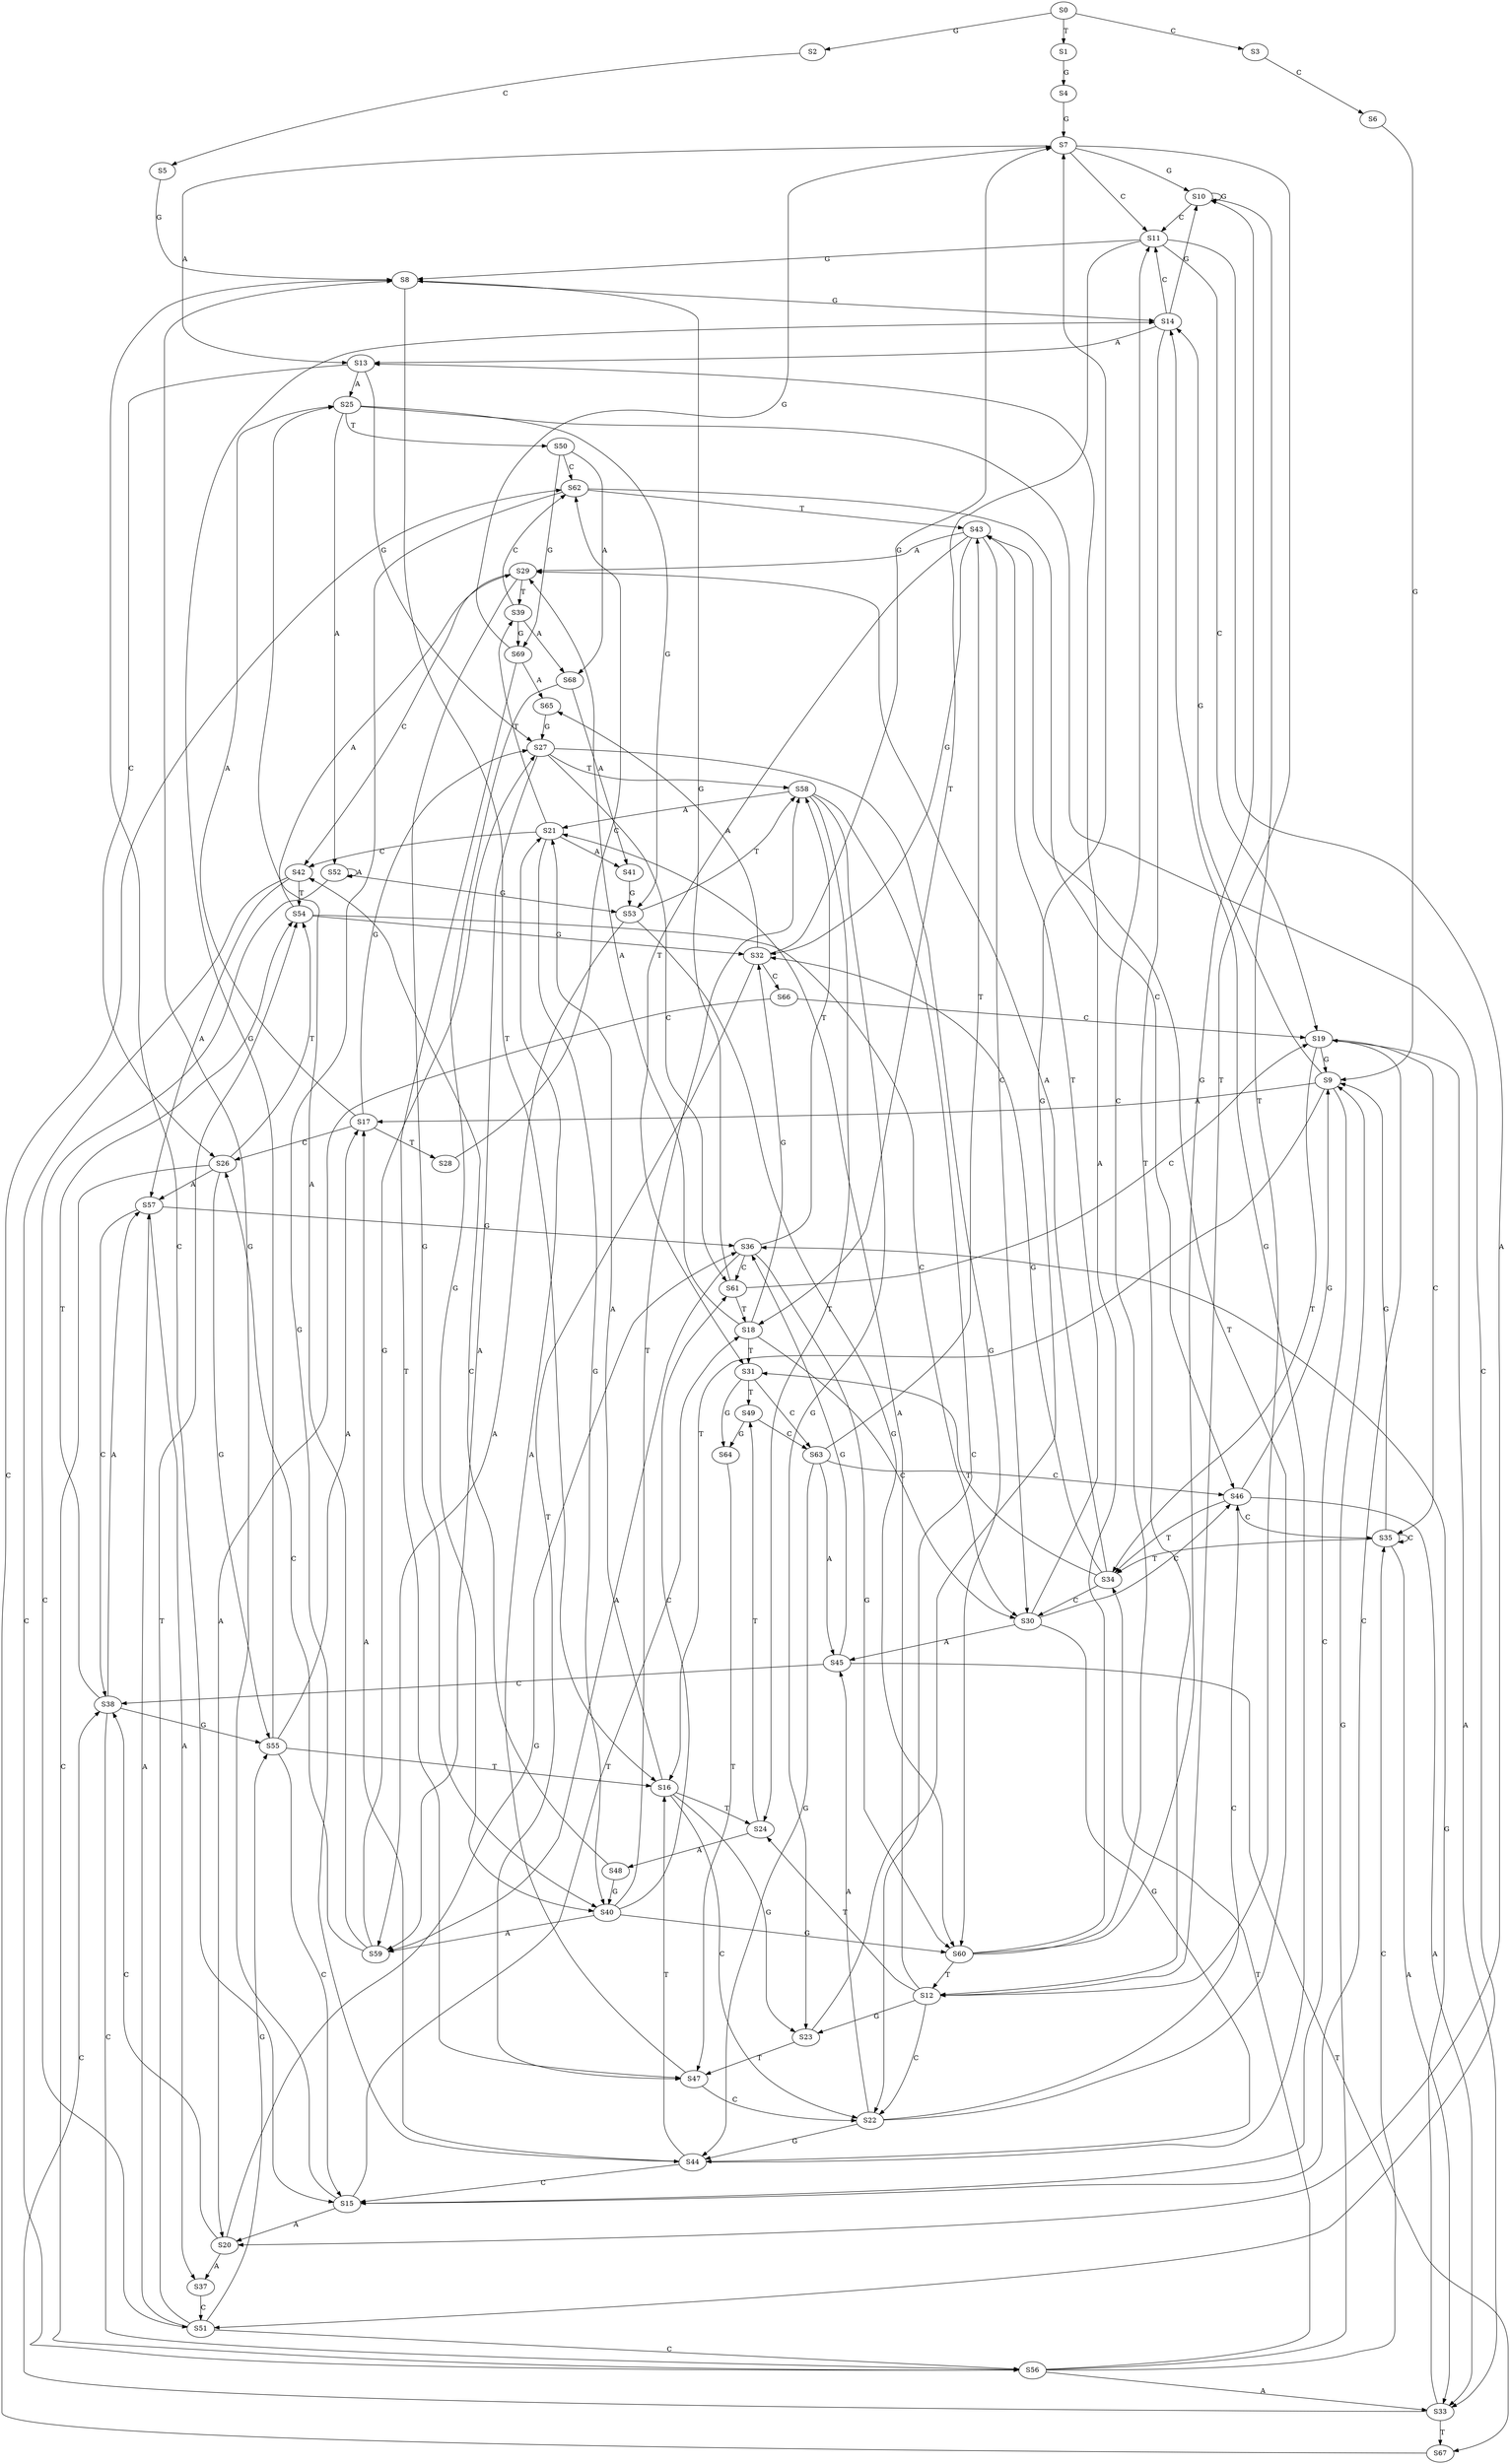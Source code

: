 strict digraph  {
	S0 -> S1 [ label = T ];
	S0 -> S2 [ label = G ];
	S0 -> S3 [ label = C ];
	S1 -> S4 [ label = G ];
	S2 -> S5 [ label = C ];
	S3 -> S6 [ label = C ];
	S4 -> S7 [ label = G ];
	S5 -> S8 [ label = G ];
	S6 -> S9 [ label = G ];
	S7 -> S10 [ label = G ];
	S7 -> S11 [ label = C ];
	S7 -> S12 [ label = T ];
	S7 -> S13 [ label = A ];
	S8 -> S14 [ label = G ];
	S8 -> S15 [ label = C ];
	S8 -> S16 [ label = T ];
	S9 -> S17 [ label = A ];
	S9 -> S14 [ label = G ];
	S9 -> S16 [ label = T ];
	S9 -> S15 [ label = C ];
	S10 -> S12 [ label = T ];
	S10 -> S11 [ label = C ];
	S10 -> S10 [ label = G ];
	S11 -> S18 [ label = T ];
	S11 -> S19 [ label = C ];
	S11 -> S8 [ label = G ];
	S11 -> S20 [ label = A ];
	S12 -> S21 [ label = A ];
	S12 -> S22 [ label = C ];
	S12 -> S23 [ label = G ];
	S12 -> S24 [ label = T ];
	S13 -> S25 [ label = A ];
	S13 -> S26 [ label = C ];
	S13 -> S27 [ label = G ];
	S14 -> S13 [ label = A ];
	S14 -> S10 [ label = G ];
	S14 -> S11 [ label = C ];
	S14 -> S12 [ label = T ];
	S15 -> S8 [ label = G ];
	S15 -> S18 [ label = T ];
	S15 -> S19 [ label = C ];
	S15 -> S20 [ label = A ];
	S16 -> S22 [ label = C ];
	S16 -> S21 [ label = A ];
	S16 -> S23 [ label = G ];
	S16 -> S24 [ label = T ];
	S17 -> S25 [ label = A ];
	S17 -> S26 [ label = C ];
	S17 -> S27 [ label = G ];
	S17 -> S28 [ label = T ];
	S18 -> S29 [ label = A ];
	S18 -> S30 [ label = C ];
	S18 -> S31 [ label = T ];
	S18 -> S32 [ label = G ];
	S19 -> S9 [ label = G ];
	S19 -> S33 [ label = A ];
	S19 -> S34 [ label = T ];
	S19 -> S35 [ label = C ];
	S20 -> S36 [ label = G ];
	S20 -> S37 [ label = A ];
	S20 -> S38 [ label = C ];
	S21 -> S39 [ label = T ];
	S21 -> S40 [ label = G ];
	S21 -> S41 [ label = A ];
	S21 -> S42 [ label = C ];
	S22 -> S43 [ label = T ];
	S22 -> S44 [ label = G ];
	S22 -> S45 [ label = A ];
	S22 -> S46 [ label = C ];
	S23 -> S47 [ label = T ];
	S23 -> S7 [ label = G ];
	S24 -> S48 [ label = A ];
	S24 -> S49 [ label = T ];
	S25 -> S50 [ label = T ];
	S25 -> S51 [ label = C ];
	S25 -> S52 [ label = A ];
	S25 -> S53 [ label = G ];
	S26 -> S54 [ label = T ];
	S26 -> S55 [ label = G ];
	S26 -> S56 [ label = C ];
	S26 -> S57 [ label = A ];
	S27 -> S58 [ label = T ];
	S27 -> S59 [ label = A ];
	S27 -> S60 [ label = G ];
	S27 -> S61 [ label = C ];
	S28 -> S62 [ label = C ];
	S29 -> S40 [ label = G ];
	S29 -> S39 [ label = T ];
	S29 -> S42 [ label = C ];
	S30 -> S43 [ label = T ];
	S30 -> S44 [ label = G ];
	S30 -> S46 [ label = C ];
	S30 -> S45 [ label = A ];
	S31 -> S63 [ label = C ];
	S31 -> S64 [ label = G ];
	S31 -> S49 [ label = T ];
	S32 -> S65 [ label = A ];
	S32 -> S66 [ label = C ];
	S32 -> S7 [ label = G ];
	S32 -> S47 [ label = T ];
	S33 -> S36 [ label = G ];
	S33 -> S67 [ label = T ];
	S33 -> S38 [ label = C ];
	S34 -> S32 [ label = G ];
	S34 -> S29 [ label = A ];
	S34 -> S30 [ label = C ];
	S34 -> S31 [ label = T ];
	S35 -> S9 [ label = G ];
	S35 -> S35 [ label = C ];
	S35 -> S33 [ label = A ];
	S35 -> S34 [ label = T ];
	S36 -> S60 [ label = G ];
	S36 -> S58 [ label = T ];
	S36 -> S59 [ label = A ];
	S36 -> S61 [ label = C ];
	S37 -> S51 [ label = C ];
	S38 -> S54 [ label = T ];
	S38 -> S56 [ label = C ];
	S38 -> S57 [ label = A ];
	S38 -> S55 [ label = G ];
	S39 -> S62 [ label = C ];
	S39 -> S68 [ label = A ];
	S39 -> S69 [ label = G ];
	S40 -> S58 [ label = T ];
	S40 -> S59 [ label = A ];
	S40 -> S61 [ label = C ];
	S40 -> S60 [ label = G ];
	S41 -> S53 [ label = G ];
	S42 -> S56 [ label = C ];
	S42 -> S54 [ label = T ];
	S42 -> S57 [ label = A ];
	S43 -> S32 [ label = G ];
	S43 -> S30 [ label = C ];
	S43 -> S29 [ label = A ];
	S43 -> S31 [ label = T ];
	S44 -> S14 [ label = G ];
	S44 -> S16 [ label = T ];
	S44 -> S15 [ label = C ];
	S44 -> S17 [ label = A ];
	S45 -> S67 [ label = T ];
	S45 -> S38 [ label = C ];
	S45 -> S36 [ label = G ];
	S46 -> S35 [ label = C ];
	S46 -> S33 [ label = A ];
	S46 -> S34 [ label = T ];
	S46 -> S9 [ label = G ];
	S47 -> S22 [ label = C ];
	S47 -> S21 [ label = A ];
	S48 -> S42 [ label = C ];
	S48 -> S40 [ label = G ];
	S49 -> S64 [ label = G ];
	S49 -> S63 [ label = C ];
	S50 -> S68 [ label = A ];
	S50 -> S62 [ label = C ];
	S50 -> S69 [ label = G ];
	S51 -> S57 [ label = A ];
	S51 -> S56 [ label = C ];
	S51 -> S55 [ label = G ];
	S51 -> S54 [ label = T ];
	S52 -> S53 [ label = G ];
	S52 -> S51 [ label = C ];
	S52 -> S52 [ label = A ];
	S53 -> S58 [ label = T ];
	S53 -> S59 [ label = A ];
	S53 -> S60 [ label = G ];
	S54 -> S29 [ label = A ];
	S54 -> S30 [ label = C ];
	S54 -> S32 [ label = G ];
	S55 -> S14 [ label = G ];
	S55 -> S17 [ label = A ];
	S55 -> S15 [ label = C ];
	S55 -> S16 [ label = T ];
	S56 -> S35 [ label = C ];
	S56 -> S33 [ label = A ];
	S56 -> S34 [ label = T ];
	S56 -> S9 [ label = G ];
	S57 -> S36 [ label = G ];
	S57 -> S38 [ label = C ];
	S57 -> S37 [ label = A ];
	S58 -> S21 [ label = A ];
	S58 -> S22 [ label = C ];
	S58 -> S23 [ label = G ];
	S58 -> S24 [ label = T ];
	S59 -> S25 [ label = A ];
	S59 -> S26 [ label = C ];
	S59 -> S27 [ label = G ];
	S60 -> S13 [ label = A ];
	S60 -> S10 [ label = G ];
	S60 -> S12 [ label = T ];
	S60 -> S11 [ label = C ];
	S61 -> S19 [ label = C ];
	S61 -> S18 [ label = T ];
	S61 -> S8 [ label = G ];
	S62 -> S46 [ label = C ];
	S62 -> S44 [ label = G ];
	S62 -> S43 [ label = T ];
	S63 -> S45 [ label = A ];
	S63 -> S43 [ label = T ];
	S63 -> S46 [ label = C ];
	S63 -> S44 [ label = G ];
	S64 -> S47 [ label = T ];
	S65 -> S27 [ label = G ];
	S66 -> S19 [ label = C ];
	S66 -> S20 [ label = A ];
	S67 -> S62 [ label = C ];
	S68 -> S40 [ label = G ];
	S68 -> S41 [ label = A ];
	S69 -> S7 [ label = G ];
	S69 -> S65 [ label = A ];
	S69 -> S47 [ label = T ];
}
